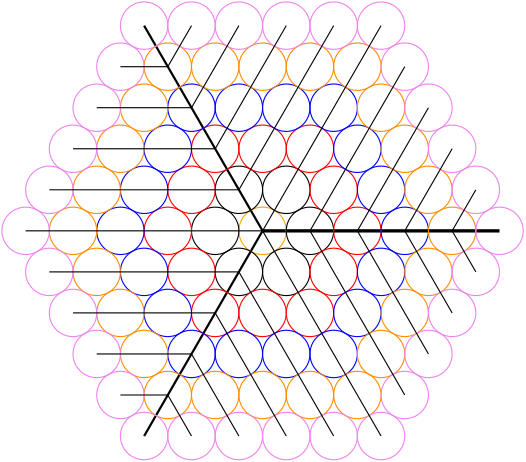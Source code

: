 <?xml version="1.0"?>
<!DOCTYPE ipe SYSTEM "ipe.dtd">
<ipe version="70107" creator="Ipe 7.2.2">
<info created="D:20150514141954" modified="D:20160405181040"/>
<ipestyle name="basic">
<symbol name="arrow/arc(spx)">
<path stroke="sym-stroke" fill="sym-stroke" pen="sym-pen">
0 0 m
-1 0.333 l
-1 -0.333 l
h
</path>
</symbol>
<symbol name="arrow/farc(spx)">
<path stroke="sym-stroke" fill="white" pen="sym-pen">
0 0 m
-1 0.333 l
-1 -0.333 l
h
</path>
</symbol>
<symbol name="arrow/ptarc(spx)">
<path stroke="sym-stroke" fill="sym-stroke" pen="sym-pen">
0 0 m
-1 0.333 l
-0.8 0 l
-1 -0.333 l
h
</path>
</symbol>
<symbol name="arrow/fptarc(spx)">
<path stroke="sym-stroke" fill="white" pen="sym-pen">
0 0 m
-1 0.333 l
-0.8 0 l
-1 -0.333 l
h
</path>
</symbol>
<symbol name="mark/circle(sx)" transformations="translations">
<path fill="sym-stroke">
0.6 0 0 0.6 0 0 e
0.4 0 0 0.4 0 0 e
</path>
</symbol>
<symbol name="mark/disk(sx)" transformations="translations">
<path fill="sym-stroke">
0.6 0 0 0.6 0 0 e
</path>
</symbol>
<symbol name="mark/fdisk(sfx)" transformations="translations">
<group>
<path fill="sym-fill">
0.5 0 0 0.5 0 0 e
</path>
<path fill="sym-stroke" fillrule="eofill">
0.6 0 0 0.6 0 0 e
0.4 0 0 0.4 0 0 e
</path>
</group>
</symbol>
<symbol name="mark/box(sx)" transformations="translations">
<path fill="sym-stroke" fillrule="eofill">
-0.6 -0.6 m
0.6 -0.6 l
0.6 0.6 l
-0.6 0.6 l
h
-0.4 -0.4 m
0.4 -0.4 l
0.4 0.4 l
-0.4 0.4 l
h
</path>
</symbol>
<symbol name="mark/square(sx)" transformations="translations">
<path fill="sym-stroke">
-0.6 -0.6 m
0.6 -0.6 l
0.6 0.6 l
-0.6 0.6 l
h
</path>
</symbol>
<symbol name="mark/fsquare(sfx)" transformations="translations">
<group>
<path fill="sym-fill">
-0.5 -0.5 m
0.5 -0.5 l
0.5 0.5 l
-0.5 0.5 l
h
</path>
<path fill="sym-stroke" fillrule="eofill">
-0.6 -0.6 m
0.6 -0.6 l
0.6 0.6 l
-0.6 0.6 l
h
-0.4 -0.4 m
0.4 -0.4 l
0.4 0.4 l
-0.4 0.4 l
h
</path>
</group>
</symbol>
<symbol name="mark/cross(sx)" transformations="translations">
<group>
<path fill="sym-stroke">
-0.43 -0.57 m
0.57 0.43 l
0.43 0.57 l
-0.57 -0.43 l
h
</path>
<path fill="sym-stroke">
-0.43 0.57 m
0.57 -0.43 l
0.43 -0.57 l
-0.57 0.43 l
h
</path>
</group>
</symbol>
<symbol name="arrow/fnormal(spx)">
<path stroke="sym-stroke" fill="white" pen="sym-pen">
0 0 m
-1 0.333 l
-1 -0.333 l
h
</path>
</symbol>
<symbol name="arrow/pointed(spx)">
<path stroke="sym-stroke" fill="sym-stroke" pen="sym-pen">
0 0 m
-1 0.333 l
-0.8 0 l
-1 -0.333 l
h
</path>
</symbol>
<symbol name="arrow/fpointed(spx)">
<path stroke="sym-stroke" fill="white" pen="sym-pen">
0 0 m
-1 0.333 l
-0.8 0 l
-1 -0.333 l
h
</path>
</symbol>
<symbol name="arrow/linear(spx)">
<path stroke="sym-stroke" pen="sym-pen">
-1 0.333 m
0 0 l
-1 -0.333 l
</path>
</symbol>
<symbol name="arrow/fdouble(spx)">
<path stroke="sym-stroke" fill="white" pen="sym-pen">
0 0 m
-1 0.333 l
-1 -0.333 l
h
-1 0 m
-2 0.333 l
-2 -0.333 l
h
</path>
</symbol>
<symbol name="arrow/double(spx)">
<path stroke="sym-stroke" fill="sym-stroke" pen="sym-pen">
0 0 m
-1 0.333 l
-1 -0.333 l
h
-1 0 m
-2 0.333 l
-2 -0.333 l
h
</path>
</symbol>
<pen name="heavier" value="0.8"/>
<pen name="fat" value="1.2"/>
<pen name="ultrafat" value="2"/>
<symbolsize name="large" value="5"/>
<symbolsize name="small" value="2"/>
<symbolsize name="tiny" value="1.1"/>
<arrowsize name="large" value="10"/>
<arrowsize name="small" value="5"/>
<arrowsize name="tiny" value="3"/>
<color name="red" value="1 0 0"/>
<color name="green" value="0 1 0"/>
<color name="blue" value="0 0 1"/>
<color name="yellow" value="1 1 0"/>
<color name="orange" value="1 0.647 0"/>
<color name="gold" value="1 0.843 0"/>
<color name="purple" value="0.627 0.125 0.941"/>
<color name="gray" value="0.745"/>
<color name="brown" value="0.647 0.165 0.165"/>
<color name="navy" value="0 0 0.502"/>
<color name="pink" value="1 0.753 0.796"/>
<color name="seagreen" value="0.18 0.545 0.341"/>
<color name="turquoise" value="0.251 0.878 0.816"/>
<color name="violet" value="0.933 0.51 0.933"/>
<color name="darkblue" value="0 0 0.545"/>
<color name="darkcyan" value="0 0.545 0.545"/>
<color name="darkgray" value="0.663"/>
<color name="darkgreen" value="0 0.392 0"/>
<color name="darkmagenta" value="0.545 0 0.545"/>
<color name="darkorange" value="1 0.549 0"/>
<color name="darkred" value="0.545 0 0"/>
<color name="lightblue" value="0.678 0.847 0.902"/>
<color name="lightcyan" value="0.878 1 1"/>
<color name="lightgray" value="0.827"/>
<color name="lightgreen" value="0.565 0.933 0.565"/>
<color name="lightyellow" value="1 1 0.878"/>
<dashstyle name="dashed" value="[4] 0"/>
<dashstyle name="dotted" value="[1 3] 0"/>
<dashstyle name="dash dotted" value="[4 2 1 2] 0"/>
<dashstyle name="dash dot dotted" value="[4 2 1 2 1 2] 0"/>
<textsize name="large" value="\large"/>
<textsize name="Large" value="\Large"/>
<textsize name="LARGE" value="\LARGE"/>
<textsize name="huge" value="\huge"/>
<textsize name="Huge" value="\Huge"/>
<textsize name="small" value="\small"/>
<textsize name="footnote" value="\footnotesize"/>
<textsize name="tiny" value="\tiny"/>
<textstyle name="center" begin="\begin{center}" end="\end{center}"/>
<textstyle name="itemize" begin="\begin{itemize}" end="\end{itemize}"/>
<textstyle name="item" begin="\begin{itemize}\item{}" end="\end{itemize}"/>
<gridsize name="4 pts" value="4"/>
<gridsize name="8 pts (~3 mm)" value="8"/>
<gridsize name="16 pts (~6 mm)" value="16"/>
<gridsize name="32 pts (~12 mm)" value="32"/>
<gridsize name="10 pts (~3.5 mm)" value="10"/>
<gridsize name="20 pts (~7 mm)" value="20"/>
<gridsize name="14 pts (~5 mm)" value="14"/>
<gridsize name="28 pts (~10 mm)" value="28"/>
<gridsize name="56 pts (~20 mm)" value="56"/>
<anglesize name="90 deg" value="90"/>
<anglesize name="60 deg" value="60"/>
<anglesize name="45 deg" value="45"/>
<anglesize name="30 deg" value="30"/>
<anglesize name="22.5 deg" value="22.5"/>
<tiling name="falling" angle="-60" step="4" width="1"/>
<tiling name="rising" angle="30" step="4" width="1"/>
</ipestyle>
<ipestyle name="bigpaper">
<layout paper="10000 6000" origin="0 0" frame="10000 6000"/>
<titlestyle pos="10 10" size="LARGE" color="title"  valign="baseline"/>
</ipestyle>
<page>
<layer name="alpha"/>
<view layers="alpha" active="alpha"/>
<path layer="alpha" matrix="0.266561 0 0 0.266561 3590.92 3152.96" stroke="black" pen="heavier">
4544 4608 m
4384 4885.13 l
</path>
<path matrix="0.266561 0 0 0.266561 3590.92 3152.96" stroke="black" pen="heavier">
4544 4608 m
4384 4330.87 l
</path>
<path matrix="0.266561 0 0 0.266561 3590.92 3152.96" stroke="black" pen="fat">
4544 4608 m
4864 4608 l
</path>
<path matrix="0.266561 0 0 0.266561 3590.92 3152.96" stroke="orange">
32 0 0 32 4544 4608 e
</path>
<path matrix="0.266561 0 0 0.266561 3590.92 3152.96" stroke="black">
32 0 0 32 4608 4608 e
</path>
<path matrix="0.266561 0 0 0.266561 3590.92 3152.96" stroke="black">
32 0 0 32 4512 4663.43 e
</path>
<path matrix="0.266561 0 0 0.266561 3590.92 3152.96" stroke="black">
32 0 0 32 4512 4552.57 e
</path>
<path matrix="0.266561 0 0 0.266561 3590.92 3152.96" stroke="black">
32.0012 0 0 32.0012 4480 4608 e
</path>
<path matrix="0.266561 0 0 0.266561 3590.92 3152.96" stroke="black">
32.0056 0 0 32.0056 4576 4552.57 e
</path>
<path matrix="0.266561 0 0 0.266561 3590.92 3152.96" stroke="black">
32.0327 0 0 32.0327 4576 4663.43 e
</path>
<path matrix="0.266561 0 0 0.266561 3590.92 3152.96" stroke="red">
32 0 0 32 4672 4608 e
</path>
<path matrix="0.266561 0 0 0.266561 3590.92 3152.96" stroke="red">
32 0 0 32 4480 4497.15 e
</path>
<path matrix="0.266561 0 0 0.266561 3590.92 3152.96" stroke="red">
32 0 0 32 4480 4718.85 e
</path>
<path matrix="0.266561 0 0 0.266561 3590.92 3152.96" stroke="red">
32.0001 0 0 32.0001 4640 4552.57 e
</path>
<path matrix="0.266561 0 0 0.266561 3590.92 3152.96" stroke="red">
32.0001 0 0 32.0001 4640 4663.43 e
</path>
<path matrix="0.266561 0 0 0.266561 3590.92 3152.96" stroke="red">
31.9999 0 0 31.9999 4544 4718.85 e
</path>
<path matrix="0.266561 0 0 0.266561 3590.92 3152.96" stroke="red">
32 0 0 32 4448 4552.57 e
</path>
<path matrix="0.266561 0 0 0.266561 3590.92 3152.96" stroke="red">
31.9997 0 0 31.9997 4608 4718.85 e
</path>
<path matrix="0.266561 0 0 0.266561 3590.92 3152.96" stroke="red">
32 0 0 32 4448 4663.43 e
</path>
<path matrix="0.266561 0 0 0.266561 3590.92 3152.96" stroke="red">
32 0 0 32 4416 4608 e
</path>
<path matrix="0.266561 0 0 0.266561 3590.92 3152.96" stroke="red">
31.9997 0 0 31.9997 4608 4497.15 e
</path>
<path matrix="0.266561 0 0 0.266561 3590.92 3152.96" stroke="red">
32.0005 0 0 32.0005 4544 4497.15 e
</path>
<path matrix="0.266561 0 0 0.266561 3590.92 3152.96" stroke="blue">
32 0 0 32 4448 4774.28 e
</path>
<path matrix="0.266561 0 0 0.266561 3590.92 3152.96" stroke="blue">
31.9999 0 0 31.9999 4512 4774.28 e
</path>
<path matrix="0.266561 0 0 0.266561 3590.92 3152.96" stroke="blue">
32 0 0 32 4576 4774.28 e
</path>
<path matrix="0.266561 0 0 0.266561 3590.92 3152.96" stroke="blue">
32.0004 0 0 32.0004 4640 4774.28 e
</path>
<path matrix="0.266561 0 0 0.266561 3590.92 3152.96" stroke="blue">
31.9991 0 0 31.9991 4672 4718.85 e
</path>
<path matrix="0.266561 0 0 0.266561 3590.92 3152.96" stroke="blue">
32.0011 0 0 32.0011 4704 4663.43 e
</path>
<path matrix="0.266561 0 0 0.266561 3590.92 3152.96" stroke="blue">
31.9991 0 0 31.9991 4736 4608 e
</path>
<path matrix="0.266561 0 0 0.266561 3590.92 3152.96" stroke="blue">
32.0011 0 0 32.0011 4704 4552.57 e
</path>
<path matrix="0.266561 0 0 0.266561 3590.92 3152.96" stroke="blue">
31.9991 0 0 31.9991 4672 4497.15 e
</path>
<path matrix="0.266561 0 0 0.266561 3590.92 3152.96" stroke="blue">
32.0004 0 0 32.0004 4640 4441.72 e
</path>
<path matrix="0.266561 0 0 0.266561 3590.92 3152.96" stroke="blue">
32 0 0 32 4576 4441.72 e
</path>
<path matrix="0.266561 0 0 0.266561 3590.92 3152.96" stroke="blue">
31.9998 0 0 31.9998 4512 4441.72 e
</path>
<path matrix="0.266561 0 0 0.266561 3590.92 3152.96" stroke="blue">
32 0 0 32 4448 4441.72 e
</path>
<path matrix="0.266561 0 0 0.266561 3590.92 3152.96" stroke="blue">
32 0 0 32 4416 4497.15 e
</path>
<path matrix="0.266561 0 0 0.266561 3590.92 3152.96" stroke="blue">
32 0 0 32 4384 4552.57 e
</path>
<path matrix="0.266561 0 0 0.266561 3590.92 3152.96" stroke="blue">
32 0 0 32 4352 4608 e
</path>
<path matrix="0.266561 0 0 0.266561 3590.92 3152.96" stroke="blue">
32 0 0 32 4384 4663.43 e
</path>
<path matrix="0.266561 0 0 0.266561 3590.92 3152.96" stroke="blue">
32 0 0 32 4416 4718.85 e
</path>
<path matrix="0.266561 0 0 0.266561 3590.92 3152.96" stroke="darkorange">
32 0 0 32 4416 4829.7 e
</path>
<path matrix="0.266561 0 0 0.266561 3590.92 3152.96" stroke="darkorange">
31.9999 0 0 31.9999 4480 4829.7 e
</path>
<path matrix="0.266561 0 0 0.266561 3590.92 3152.96" stroke="darkorange">
32 0 0 32 4544 4829.7 e
</path>
<path matrix="0.266561 0 0 0.266561 3590.92 3152.96" stroke="darkorange">
31.9999 0 0 31.9999 4608 4829.7 e
</path>
<path matrix="0.266561 0 0 0.266561 3590.92 3152.96" stroke="darkorange">
32.0008 0 0 32.0008 4672 4829.7 e
</path>
<path matrix="0.266561 0 0 0.266561 3590.92 3152.96" stroke="darkorange">
32.001 0 0 32.001 4704 4774.28 e
</path>
<path matrix="0.266561 0 0 0.266561 3590.92 3152.96" stroke="darkorange">
31.999 0 0 31.999 4736 4718.85 e
</path>
<path matrix="0.266561 0 0 0.266561 3590.92 3152.96" stroke="darkorange">
32.001 0 0 32.001 4768 4663.43 e
</path>
<path matrix="0.266561 0 0 0.266561 3590.92 3152.96" stroke="darkorange">
31.9992 0 0 31.9992 4800 4608 e
</path>
<path matrix="0.266561 0 0 0.266561 3590.92 3152.96" stroke="darkorange">
32.001 0 0 32.001 4768 4552.57 e
</path>
<path matrix="0.266561 0 0 0.266561 3590.92 3152.96" stroke="darkorange">
31.999 0 0 31.999 4736 4497.15 e
</path>
<path matrix="0.266561 0 0 0.266561 3590.92 3152.96" stroke="darkorange">
32.001 0 0 32.001 4704 4441.72 e
</path>
<path matrix="0.266561 0 0 0.266561 3590.92 3152.96" stroke="darkorange">
31.9984 0 0 31.9984 4672 4386.3 e
</path>
<path matrix="0.266561 0 0 0.266561 3590.92 3152.96" stroke="darkorange">
31.9999 0 0 31.9999 4608 4386.3 e
</path>
<path matrix="0.266561 0 0 0.266561 3590.92 3152.96" stroke="darkorange">
31.9999 0 0 31.9999 4544 4386.3 e
</path>
<path matrix="0.266561 0 0 0.266561 3590.92 3152.96" stroke="darkorange">
31.9999 0 0 31.9999 4480 4386.3 e
</path>
<path matrix="0.266561 0 0 0.266561 3590.92 3152.96" stroke="darkorange">
31.9999 0 0 31.9999 4416 4386.3 e
</path>
<path matrix="0.266561 0 0 0.266561 3590.92 3152.96" stroke="darkorange">
32 0 0 32 4384 4441.72 e
</path>
<path matrix="0.266561 0 0 0.266561 3590.92 3152.96" stroke="darkorange">
32 0 0 32 4352 4497.15 e
</path>
<path matrix="0.266561 0 0 0.266561 3590.92 3152.96" stroke="darkorange">
32 0 0 32 4320 4552.57 e
</path>
<path matrix="0.266561 0 0 0.266561 3590.92 3152.96" stroke="darkorange">
32 0 0 32 4288 4608 e
</path>
<path matrix="0.266561 0 0 0.266561 3590.92 3152.96" stroke="darkorange">
32 0 0 32 4320 4663.43 e
</path>
<path matrix="0.266561 0 0 0.266561 3590.92 3152.96" stroke="darkorange">
32 0 0 32 4352 4718.85 e
</path>
<path matrix="0.266561 0 0 0.266561 3590.92 3152.96" stroke="darkorange">
32 0 0 32 4384 4774.28 e
</path>
<path matrix="0.266561 0 0 0.266561 3590.92 3152.96" stroke="violet">
32 0 0 32 4384 4885.13 e
</path>
<path matrix="0.266561 0 0 0.266561 3590.92 3152.96" stroke="violet">
31.9998 0 0 31.9998 4448 4885.13 e
</path>
<path matrix="0.266561 0 0 0.266561 3590.92 3152.96" stroke="violet">
32 0 0 32 4512 4885.13 e
</path>
<path matrix="0.266561 0 0 0.266561 3590.92 3152.96" stroke="violet">
31.9998 0 0 31.9998 4576 4885.13 e
</path>
<path matrix="0.266561 0 0 0.266561 3590.92 3152.96" stroke="violet">
32 0 0 32 4640 4885.13 e
</path>
<path matrix="0.266561 0 0 0.266561 3590.92 3152.96" stroke="violet">
32.0009 0 0 32.0009 4704 4885.13 e
</path>
<path matrix="0.266561 0 0 0.266561 3590.92 3152.96" stroke="violet">
31.9983 0 0 31.9983 4736 4829.7 e
</path>
<path matrix="0.266561 0 0 0.266561 3590.92 3152.96" stroke="violet">
32.0019 0 0 32.0019 4768 4774.28 e
</path>
<path matrix="0.266561 0 0 0.266561 3590.92 3152.96" stroke="violet">
31.9983 0 0 31.9983 4800 4718.85 e
</path>
<path matrix="0.266561 0 0 0.266561 3590.92 3152.96" stroke="violet">
32.0019 0 0 32.0019 4832 4663.43 e
</path>
<path matrix="0.266561 0 0 0.266561 3590.92 3152.96" stroke="violet">
31.9983 0 0 31.9983 4864 4608 e
</path>
<path matrix="0.266561 0 0 0.266561 3590.92 3152.96" stroke="violet">
32.0019 0 0 32.0019 4832 4552.57 e
</path>
<path matrix="0.266561 0 0 0.266561 3590.92 3152.96" stroke="violet">
31.9983 0 0 31.9983 4800 4497.15 e
</path>
<path matrix="0.266561 0 0 0.266561 3590.92 3152.96" stroke="violet">
32.0019 0 0 32.0019 4768 4441.72 e
</path>
<path matrix="0.266561 0 0 0.266561 3590.92 3152.96" stroke="violet">
31.9983 0 0 31.9983 4736 4386.3 e
</path>
<path matrix="0.266561 0 0 0.266561 3590.92 3152.96" stroke="violet">
32.0009 0 0 32.0009 4704 4330.87 e
</path>
<path matrix="0.266561 0 0 0.266561 3590.92 3152.96" stroke="violet">
32 0 0 32 4640 4330.87 e
</path>
<path matrix="0.266561 0 0 0.266561 3590.92 3152.96" stroke="violet">
31.9998 0 0 31.9998 4576 4330.87 e
</path>
<path matrix="0.266561 0 0 0.266561 3590.92 3152.96" stroke="violet">
32 0 0 32 4512 4330.87 e
</path>
<path matrix="0.266561 0 0 0.266561 3590.92 3152.96" stroke="violet">
31.9998 0 0 31.9998 4448 4330.87 e
</path>
<path matrix="0.266561 0 0 0.266561 3590.92 3152.96" stroke="violet">
32 0 0 32 4384 4330.87 e
</path>
<path matrix="0.266561 0 0 0.266561 3590.92 3152.96" stroke="violet">
32 0 0 32 4352 4386.3 e
</path>
<path matrix="0.266561 0 0 0.266561 3590.92 3152.96" stroke="violet">
32 0 0 32 4320 4441.72 e
</path>
<path matrix="0.266561 0 0 0.266561 3590.92 3152.96" stroke="violet">
32 0 0 32 4288 4497.15 e
</path>
<path matrix="0.266561 0 0 0.266561 3590.92 3152.96" stroke="violet">
32 0 0 32 4256 4552.57 e
</path>
<path matrix="0.266561 0 0 0.266561 3590.92 3152.96" stroke="violet">
32 0 0 32 4224 4608 e
</path>
<path matrix="0.266561 0 0 0.266561 3590.92 3152.96" stroke="violet">
32 0 0 32 4256 4663.43 e
</path>
<path matrix="0.266561 0 0 0.266561 3590.92 3152.96" stroke="violet">
32 0 0 32 4288 4718.85 e
</path>
<path matrix="0.266561 0 0 0.266561 3590.92 3152.96" stroke="violet">
32 0 0 32 4320 4774.28 e
</path>
<path matrix="0.266561 0 0 0.266561 3590.92 3152.96" stroke="violet">
32 0 0 32 4352 4829.7 e
</path>
<path matrix="0.266561 0 0 0.266561 3590.92 3152.96" stroke="black">
4352 4829.7 m
4416 4829.7 l
</path>
<path matrix="0.266561 0 0 0.266561 3590.92 3152.96" stroke="black">
4320 4774.28 m
4448 4774.28 l
</path>
<path matrix="0.266561 0 0 0.266561 3590.92 3152.96" stroke="black">
4288 4718.85 m
4480 4718.85 l
</path>
<path matrix="0.266561 0 0 0.266561 3590.92 3152.96" stroke="black">
4256 4663.43 m
4512 4663.43 l
</path>
<path matrix="0.266561 0 0 0.266561 3590.92 3152.96" stroke="black">
4256 4552.57 m
4512 4552.57 l
</path>
<path matrix="0.266561 0 0 0.266561 3590.92 3152.96" stroke="black">
4288 4497.15 m
4480 4497.15 l
</path>
<path matrix="0.266561 0 0 0.266561 3590.92 3152.96" stroke="black">
4320 4441.72 m
4448 4441.72 l
</path>
<path matrix="0.266561 0 0 0.266561 3590.92 3152.96" stroke="black">
4352 4386.3 m
4416 4386.3 l
</path>
<path matrix="0.266561 0 0 0.266561 3590.92 3152.96" stroke="black">
4448 4330.87 m
4416 4386.3 l
</path>
<path matrix="0.266561 0 0 0.266561 3590.92 3152.96" stroke="black">
4512 4330.87 m
4448 4441.72 l
</path>
<path matrix="0.266561 0 0 0.266561 3590.92 3152.96" stroke="black">
4576 4330.87 m
4480 4497.15 l
</path>
<path matrix="0.266561 0 0 0.266561 3590.92 3152.96" stroke="black">
4640 4330.87 m
4512 4552.57 l
</path>
<path matrix="0.266561 0 0 0.266561 3590.92 3152.96" stroke="black">
4448 4885.13 m
4416 4829.7 l
</path>
<path matrix="0.266561 0 0 0.266561 3590.92 3152.96" stroke="black">
4512 4885.13 m
4448 4774.28 l
</path>
<path matrix="0.266561 0 0 0.266561 3590.92 3152.96" stroke="black">
4576 4885.13 m
4480 4718.85 l
</path>
<path matrix="0.266561 0 0 0.266561 3590.92 3152.96" stroke="black">
4640 4885.13 m
4512 4663.43 l
</path>
<path matrix="0.266561 0 0 0.266561 3590.92 3152.96" stroke="black">
4608 4608 m
4736 4386.3 l
</path>
<path matrix="0.266561 0 0 0.266561 3590.92 3152.96" stroke="black">
4736 4829.7 m
4608 4608 l
</path>
<path matrix="0.266561 0 0 0.266561 3590.92 3152.96" stroke="black">
4768 4774.28 m
4672 4608 l
</path>
<path matrix="0.266561 0 0 0.266561 3590.92 3152.96" stroke="black">
4800 4718.85 m
4736 4608 l
</path>
<path matrix="0.266561 0 0 0.266561 3590.92 3152.96" stroke="black">
4832 4663.43 m
4800 4608 l
</path>
<path matrix="0.266561 0 0 0.266561 3590.92 3152.96" stroke="black">
4832 4552.57 m
4800 4608 l
</path>
<path matrix="0.266561 0 0 0.266561 3590.92 3152.96" stroke="black">
4800 4497.15 m
4736 4608 l
</path>
<path matrix="0.266561 0 0 0.266561 3590.92 3152.96" stroke="black">
4768 4441.72 m
4672 4608 l
</path>
<path stroke="black">
4802.17 4381.27 m
4716.87 4381.27 l
</path>
<path stroke="black">
4802.17 4381.27 m
4844.82 4307.4 l
</path>
<path stroke="black">
4802.17 4381.27 m
4844.82 4455.14 l
</path>
</page>
</ipe>
